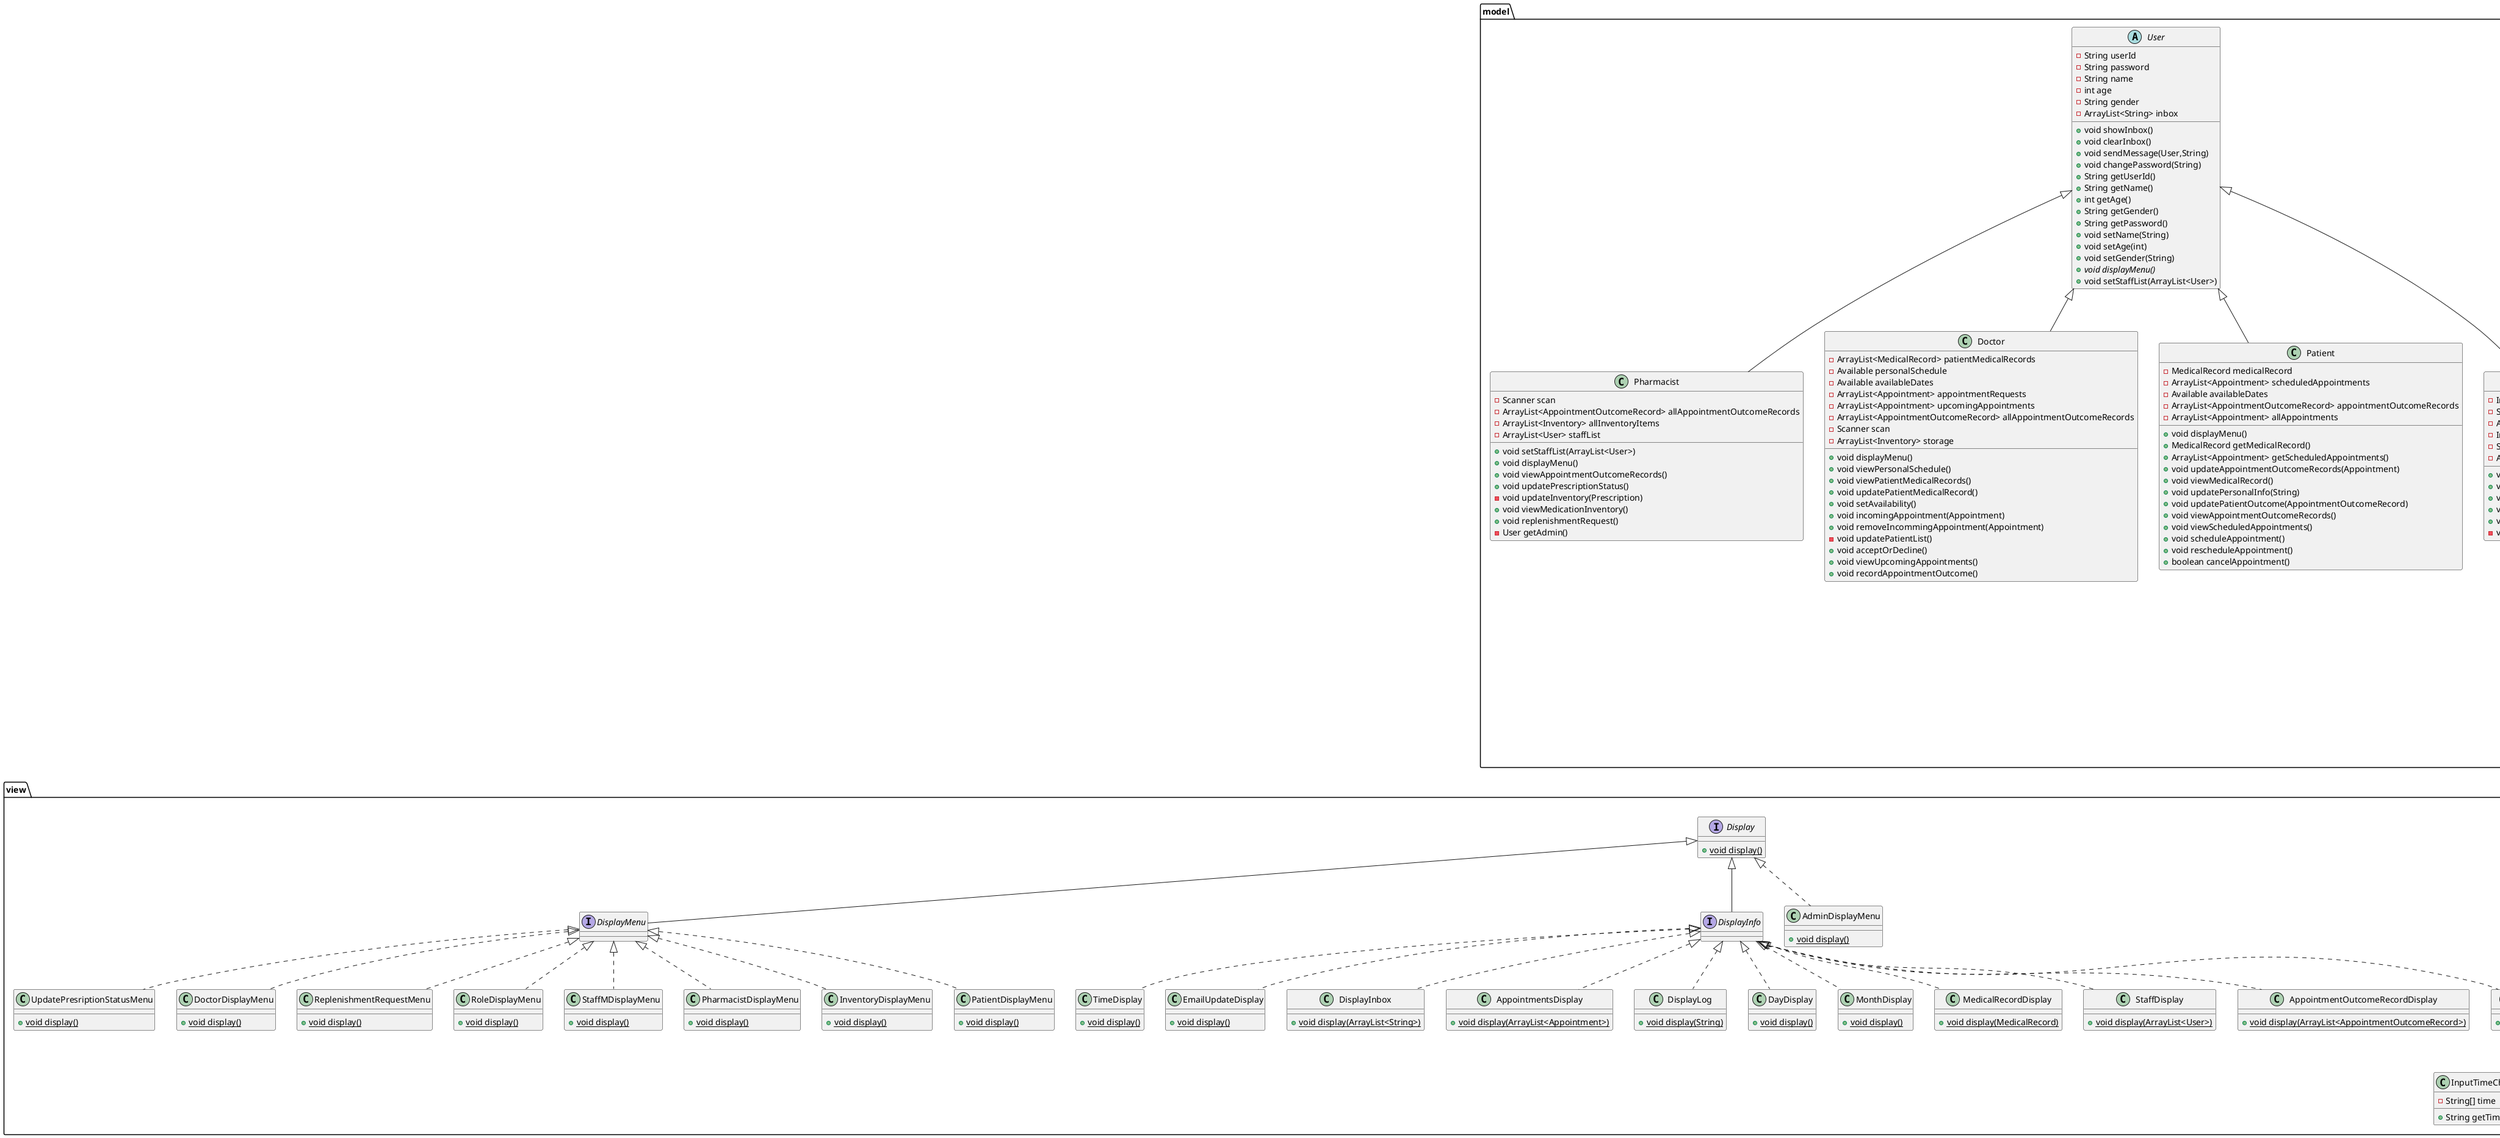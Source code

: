 @startuml
class model.AppointmentOutcomeRecord {
- String date
- String diagnoses
- String treatment
- String consultationNotes
- ArrayList<Prescription> prescriptionList
+ String getDate()
+ String getDiagnoses()
+ String getTreatment()
+ ArrayList<Prescription> getPrescriptionList()
+ String getConsultationNotes()
+ void setConsultationNotes(String)
+ void setDiagnoses(String)
+ void setTreatment(String)
+ void setPrescriptionList(ArrayList<Prescription>)
+ void printInfo()
}


class system.PatientParser {
- Available availableDates
- ArrayList<Appointment> allAppointments
+ Patient parse(String)
}


class view.UpdatePresriptionStatusMenu {
+ {static} void display()
}

class view.InputTimeChoice {
- String[] time
+ String getTime()
}


class model.Prescription {
- String medicineName
- PrescriptionStatus status
+ void updateStatus()
+ String getName()
+ PrescriptionStatus getStatus()
+ void display()
}


enum model.PrescriptionStatus {
+  PENDING
+  DISPENSED
}

class view.TimeDisplay {
+ {static} void display()
}

class system.StaffParser {
- ArrayList<AppointmentOutcomeRecord> allAppointmentOutcomeRecords
- Available availableDates
- ArrayList<Inventory> storage
- ArrayList<User> staffList
- ArrayList<Appointment> allAppointments
- SystemManager systemManager
+ User parse(String)
}


class view.EmailUpdateDisplay {
+ {static} void display()
}

interface view.DisplayMenu {
}
abstract class model.User {
- String userId
- String password
- String name
- int age
- String gender
- ArrayList<String> inbox
+ void showInbox()
+ void clearInbox()
+ void sendMessage(User,String)
+ void changePassword(String)
+ String getUserId()
+ String getName()
+ int getAge()
+ String getGender()
+ String getPassword()
+ void setName(String)
+ void setAge(int)
+ void setGender(String)
+ {abstract}void displayMenu()
+ void setStaffList(ArrayList<User>)
}


class controller.StaffManagement {
- ArrayList<User> staffList
- ArrayList<Inventory> allInventoryItems
- ArrayList<Appointment> allAppointments
- InputIntChoice inputRoleChoice
- InputIntChoice inputIntChoice
- SystemManager systemManager
+ void manageStaff()
- void addStaff()
- User createStaff(String,String,int,String)
- String generateId(String,int)
- void updateStaff()
- void removeStaff()
- void displayStaff()
}


class view.DisplayInbox {
+ {static} void display(ArrayList<String>)
}

class view.AppointmentsDisplay {
+ {static} void display(ArrayList<Appointment>)
}

class view.DayChecker {
- String[] months
+ int getMonthIndex(String)
+ boolean dayCheck(String,int)
}


class view.DisplayLog {
+ {static} void display(String)
}

class view.InputMonthChoice {
- String[] months
+ String getMonth()
}


class view.PrescriptionDisplay {
+ {static} void display(Prescription)
}

interface view.InputInt {
+ int getIntChoice()
}

class view.InputPrescriptionChoice {
+ int getPrescription()
}

class model.Appointment {
- Patient patient
- Doctor doctor
- String date
- String time
- String status
- AppointmentOutcomeRecord outcome
+ void updateAppointment(AppointmentOutcomeRecord)
+ void printInfoForAdmin()
+ AppointmentOutcomeRecord getAppointmentOutcome()
+ String getDate()
+ String getTime()
+ Doctor getDoctor()
+ Patient getPatient()
+ String getStatus()
+ void setStatus(String)
}


class view.InventoryDisplay {
+ {static} void display(Inventory)
}

class view.DoctorDisplayMenu {
+ {static} void display()
}

class model.Pharmacist {
- Scanner scan
- ArrayList<AppointmentOutcomeRecord> allAppointmentOutcomeRecords
- ArrayList<Inventory> allInventoryItems
- ArrayList<User> staffList
+ void setStaffList(ArrayList<User>)
+ void displayMenu()
+ void viewAppointmentOutcomeRecords()
+ void updatePrescriptionStatus()
- void updateInventory(Prescription)
+ void viewMedicationInventory()
+ void replenishmentRequest()
- User getAdmin()
}


class view.DayDisplay {
+ {static} void display()
}

class view.InputID {
+ String getStringInput()
}

class view.MonthDisplay {
+ {static} void display()
}

class view.MedicalRecordDisplay {
+ {static} void display(MedicalRecord)
}

class system.SessionManager {
- String id
- User currentUser
- ArrayList<User> users
+ void startNewSession()
- void getUserID()
- void getPassword()
}


interface view.Input {
~ {static} Scanner scan
}

class system.DoctorParser {
- ArrayList<AppointmentOutcomeRecord> allAppointmentOutcomeRecords
- Available availableDates
- ArrayList<Inventory> storage
+ Doctor parse(String)
}


class view.InputDayChoice {
+ int getDay(String)
}

interface view.Display {
+ {static} void display()
}

class system.HMS {
+ {static} void main(String[])
}

class view.AvailableDatesDisplay {
+ {static} void display(ArrayList<Availability>)
}

class model.Doctor {
- ArrayList<MedicalRecord> patientMedicalRecords
- Available personalSchedule
- Available availableDates
- ArrayList<Appointment> appointmentRequests
- ArrayList<Appointment> upcomingAppointments
- ArrayList<AppointmentOutcomeRecord> allAppointmentOutcomeRecords
- Scanner scan
- ArrayList<Inventory> storage
+ void displayMenu()
+ void viewPersonalSchedule()
+ void viewPatientMedicalRecords()
+ void updatePatientMedicalRecord()
+ void setAvailability()
+ void incomingAppointment(Appointment)
+ void removeIncommingAppointment(Appointment)
- void updatePatientList()
+ void acceptOrDecline()
+ void viewUpcomingAppointments()
+ void recordAppointmentOutcome()
}


class view.InputPassword {
+ String getStringInput()
}

class view.InputPasswordStrict {
+ String getStringInput()
}

class view.ReplenishmentRequestMenu {
+ {static} void display()
}

interface view.InputString {
+ String getStringInput()
}

class view.RoleDisplayMenu {
+ {static} void display()
}

class model.Patient {
- MedicalRecord medicalRecord
- ArrayList<Appointment> scheduledAppointments
- Available availableDates
- ArrayList<AppointmentOutcomeRecord> appointmentOutcomeRecords
- ArrayList<Appointment> allAppointments
+ void displayMenu()
+ MedicalRecord getMedicalRecord()
+ ArrayList<Appointment> getScheduledAppointments()
+ void updateAppointmentOutcomeRecords(Appointment)
+ void viewMedicalRecord()
+ void updatePersonalInfo(String)
+ void updatePatientOutcome(AppointmentOutcomeRecord)
+ void viewAppointmentOutcomeRecords()
+ void viewScheduledAppointments()
+ void scheduleAppointment()
+ void rescheduleAppointment()
+ boolean cancelAppointment()
}


class view.StaffMDisplayMenu {
+ {static} void display()
}

class view.MedicineDisplay {
+ {static} void display(ArrayList<Inventory>)
}

class model.Administrator {
- InventoryManagement inventoryManagement
- StaffManagement staffManagement
- ArrayList<Appointment> allAppointments
- InputIntChoice inputIntChoice
- SystemManager systemManager
- ArrayList<User> staffList
+ void setStaffList(ArrayList<User>)
+ void manageInventory()
+ void approveRequest()
+ void manageStaff()
+ void displayMenu()
- void viewAppointment(ArrayList<Appointment>)
}


class view.StaffDisplay {
+ {static} void display(ArrayList<User>)
}

class model.MedicalRecord {
- String userId
- String email
- String gender
- String name
- String bloodType
- String dateOfBirth
- ArrayList<AppointmentOutcomeRecord> diagnosesTreatmentPrescription
+ void updateRecord(String)
+ void updateRecord(AppointmentOutcomeRecord)
+ String getUserId()
+ String getName()
+ String getEmail()
+ String getBloodType()
+ String getDateOfBirth()
+ String getGender()
+ ArrayList<AppointmentOutcomeRecord> getDiagnosesTreatmentPrescription()
}


class view.InputEmail {
+ String getStringInput()
}

class model.Inventory {
- String medicineName
- int stockAvailable
- Status status
- RequestStatus reqStatus
+ boolean updateStock()
- void lowStockAlert()
+ String getName()
+ int getStock()
+ void setStock(int)
+ Status getStatus()
+ RequestStatus getreqStatus()
+ int getAlertLevel()
+ void setStatus(Status)
+ void setreqStatus(RequestStatus)
+ void setAlertLevel(int)
+ void display()
}


enum model.RequestStatus {
+  NULL
+  PENDING
+  APPROVED
}

enum model.Status {
+  SUFFICIENT
+  LOW
}

class controller.InventoryManagement {
- ArrayList<Inventory> allInventoryItems
- InputIntChoice inputIntChoice
+ void manageInventory()
- void addStocks()
- void updateStocks()
- void removeStocks()
- void updateAlertLine()
+ void approveRequest()
}


class model.Available {
- ArrayList<Availability> availableDates
- Scanner scan
+ int viewAvailableAppointmentSlots()
+ Appointment selectAvailableSlot(ArrayList<Appointment>,Patient)
+ void updateAvailableDates(Doctor,String,String)
+ void addAvailableDates(Availability)
}


class view.PharmacistDisplayMenu {
+ {static} void display()
}

class view.AppointmentOutcomeRecordDisplay {
+ {static} void display(ArrayList<AppointmentOutcomeRecord>)
}

class system.CSVReader {
+ ArrayList<T> read(String,CSVParser<T>)
}

interface system.CSVReader$CSVParser {
~ T parse(String)
}

interface view.DisplayInfo {
}
class view.InventoryDisplayMenu {
+ {static} void display()
}

class system.InventoryParser {
+ Inventory parse(String)
}

class view.InputIntChoice {
- int numberOfChoice
+ int getIntChoice()
}


class system.SystemManager {
- SessionManager sessionManager
- ArrayList<Inventory> storage
- ArrayList<User> staffList
- Available availableDates
- ArrayList<Appointment> allAppointments
- ArrayList<AppointmentOutcomeRecord> allAppointmentOutcomeRecords
- boolean shutdown
- ArrayList<User> users
- String medicineListPath
- String patientListPath
- String staffListPath
+ void initialise()
+ void loadData()
+ void runSystem()
+ void shutdown()
+ ArrayList<Inventory> getStorage()
+ ArrayList<User> getStaffList()
+ Available getAvailableDates()
+ ArrayList<Appointment> getAllAppointments()
+ ArrayList<AppointmentOutcomeRecord> getAllAppointmentOutcomeRecords()
}


class model.Availability {
- Doctor doctor
- String date
- String time
- String status
+ Doctor getDoctor()
+ String getDate()
+ String getTime()
+ String getStatus()
+ void setStatus(String)
}


class system.AdministratorParser {
+ Administrator parse(String)
}

class view.DisplayPrompt {
+ {static} void display(String)
}

class view.PatientDisplayMenu {
+ {static} void display()
}

class view.AdminDisplayMenu {
+ {static} void display()
}

class system.PharmacistParser {
- ArrayList<AppointmentOutcomeRecord> allAppointmentOutcomeRecords
- Available availableDates
- ArrayList<Inventory> storage
+ User parse(String)
}




system.CSVParser <|.. system.PatientParser
view.DisplayMenu <|.. view.UpdatePresriptionStatusMenu
view.InputIntChoice <|-- view.InputTimeChoice
view.DisplayInfo <|.. view.TimeDisplay
system.CSVParser <|.. system.StaffParser
view.DisplayInfo <|.. view.EmailUpdateDisplay
view.Display <|-- view.DisplayMenu
view.DisplayInfo <|.. view.DisplayInbox
view.DisplayInfo <|.. view.AppointmentsDisplay
view.DisplayInfo <|.. view.DisplayLog
view.InputIntChoice <|-- view.InputMonthChoice
view.Input <|-- view.InputInt
view.InputIntChoice <|-- view.InputPrescriptionChoice
view.DisplayMenu <|.. view.DoctorDisplayMenu
model.User <|-- model.Pharmacist
view.DisplayInfo <|.. view.DayDisplay
view.InputString <|.. view.InputID
view.DisplayInfo <|.. view.MonthDisplay
view.DisplayInfo <|.. view.MedicalRecordDisplay
system.CSVParser <|.. system.DoctorParser
view.InputIntChoice <|-- view.InputDayChoice
model.User <|-- model.Doctor
view.InputString <|.. view.InputPassword
view.InputString <|.. view.InputPasswordStrict
view.DisplayMenu <|.. view.ReplenishmentRequestMenu
view.Input <|-- view.InputString
view.DisplayMenu <|.. view.RoleDisplayMenu
model.User <|-- model.Patient
view.DisplayMenu <|.. view.StaffMDisplayMenu
model.User <|-- model.Administrator
view.DisplayInfo <|.. view.StaffDisplay
view.InputString <|.. view.InputEmail
view.DisplayMenu <|.. view.PharmacistDisplayMenu
view.DisplayInfo <|.. view.AppointmentOutcomeRecordDisplay
system.CSVReader +.. system.CSVReader$CSVParser
view.Display <|-- view.DisplayInfo
view.DisplayMenu <|.. view.InventoryDisplayMenu
system.CSVParser <|.. system.InventoryParser
view.InputInt <|.. view.InputIntChoice
system.CSVParser <|.. system.AdministratorParser
view.DisplayInfo <|.. view.DisplayPrompt
view.DisplayMenu <|.. view.PatientDisplayMenu
view.Display <|.. view.AdminDisplayMenu
system.CSVParser <|.. system.PharmacistParser
@enduml